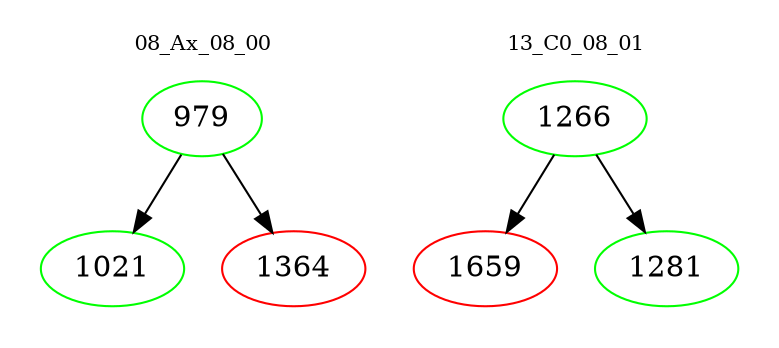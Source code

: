 digraph{
subgraph cluster_0 {
color = white
label = "08_Ax_08_00";
fontsize=10;
T0_979 [label="979", color="green"]
T0_979 -> T0_1021 [color="black"]
T0_1021 [label="1021", color="green"]
T0_979 -> T0_1364 [color="black"]
T0_1364 [label="1364", color="red"]
}
subgraph cluster_1 {
color = white
label = "13_C0_08_01";
fontsize=10;
T1_1266 [label="1266", color="green"]
T1_1266 -> T1_1659 [color="black"]
T1_1659 [label="1659", color="red"]
T1_1266 -> T1_1281 [color="black"]
T1_1281 [label="1281", color="green"]
}
}
